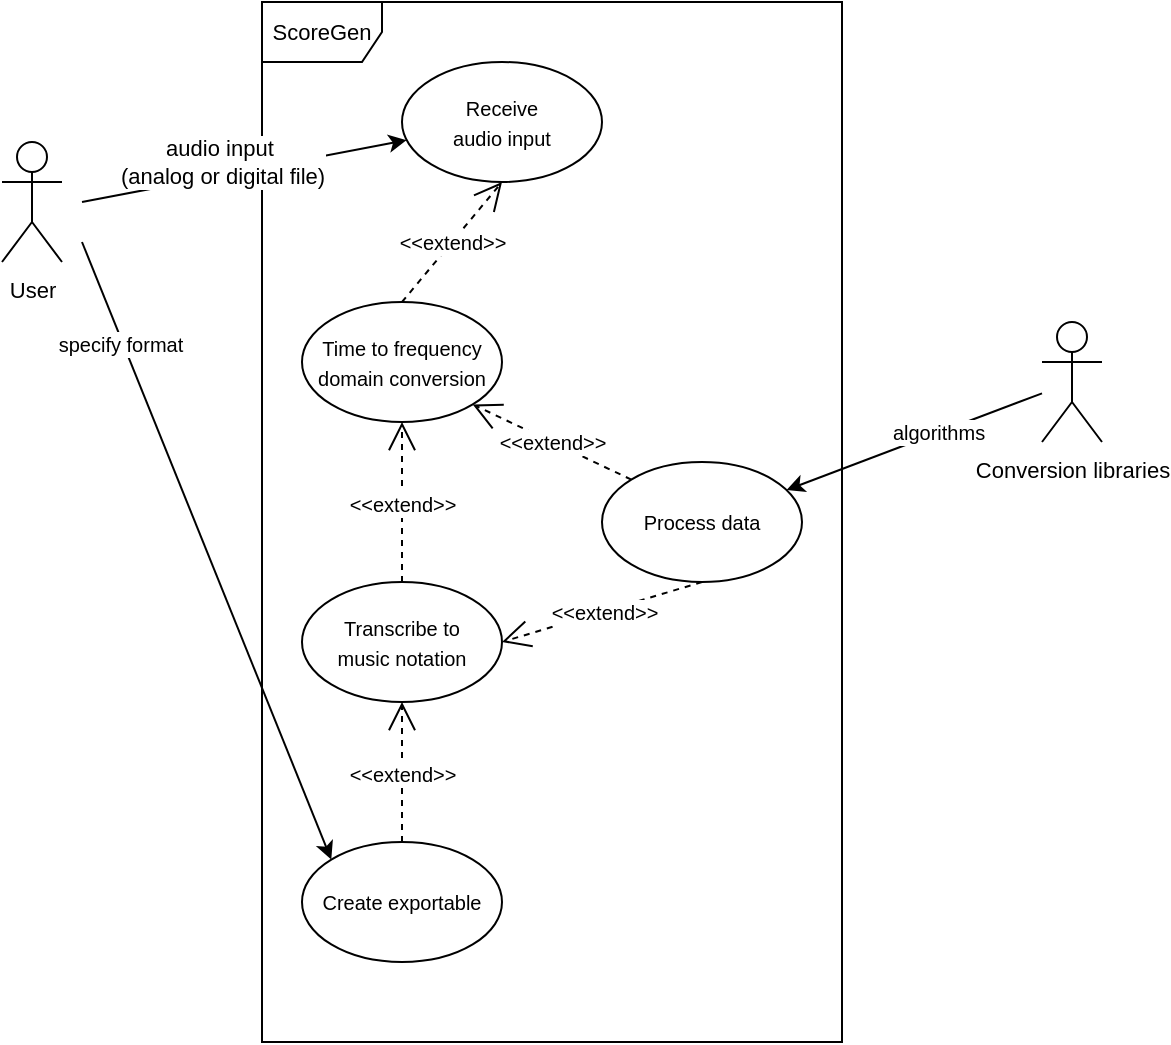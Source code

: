 <mxfile version="24.7.17">
  <diagram name="Page-1" id="LPLkAKs8_BfHticTkDAM">
    <mxGraphModel dx="1194" dy="567" grid="1" gridSize="10" guides="1" tooltips="1" connect="1" arrows="1" fold="1" page="1" pageScale="1" pageWidth="850" pageHeight="1100" math="0" shadow="0">
      <root>
        <mxCell id="0" />
        <mxCell id="1" parent="0" />
        <mxCell id="ZYEr07Mm7UDevHIAI5XF-1" value="&lt;font style=&quot;font-size: 11px;&quot;&gt;ScoreGen&lt;/font&gt;" style="shape=umlFrame;whiteSpace=wrap;html=1;pointerEvents=0;" parent="1" vertex="1">
          <mxGeometry x="260" y="110" width="290" height="520" as="geometry" />
        </mxCell>
        <mxCell id="ZYEr07Mm7UDevHIAI5XF-26" style="rounded=0;orthogonalLoop=1;jettySize=auto;html=1;" parent="1" source="ZYEr07Mm7UDevHIAI5XF-2" target="ZYEr07Mm7UDevHIAI5XF-24" edge="1">
          <mxGeometry relative="1" as="geometry" />
        </mxCell>
        <mxCell id="ZYEr07Mm7UDevHIAI5XF-29" value="&lt;font style=&quot;font-size: 10px;&quot;&gt;algorithms&lt;/font&gt;" style="edgeLabel;html=1;align=center;verticalAlign=middle;resizable=0;points=[];" parent="ZYEr07Mm7UDevHIAI5XF-26" vertex="1" connectable="0">
          <mxGeometry x="-0.185" y="-1" relative="1" as="geometry">
            <mxPoint as="offset" />
          </mxGeometry>
        </mxCell>
        <mxCell id="ZYEr07Mm7UDevHIAI5XF-2" value="&lt;font style=&quot;font-size: 11px;&quot;&gt;Conversion libraries&lt;/font&gt;" style="shape=umlActor;verticalLabelPosition=bottom;verticalAlign=top;html=1;" parent="1" vertex="1">
          <mxGeometry x="650" y="270" width="30" height="60" as="geometry" />
        </mxCell>
        <mxCell id="ZYEr07Mm7UDevHIAI5XF-8" style="rounded=0;orthogonalLoop=1;jettySize=auto;html=1;" parent="1" target="ZYEr07Mm7UDevHIAI5XF-7" edge="1">
          <mxGeometry relative="1" as="geometry">
            <mxPoint x="170" y="210" as="sourcePoint" />
          </mxGeometry>
        </mxCell>
        <mxCell id="ZYEr07Mm7UDevHIAI5XF-9" value="&lt;div&gt;audio input&amp;nbsp;&lt;/div&gt;&lt;div&gt;(analog or digital file)&lt;/div&gt;" style="edgeLabel;html=1;align=center;verticalAlign=middle;resizable=0;points=[];" parent="ZYEr07Mm7UDevHIAI5XF-8" vertex="1" connectable="0">
          <mxGeometry x="-0.237" y="-2" relative="1" as="geometry">
            <mxPoint x="7" y="-10" as="offset" />
          </mxGeometry>
        </mxCell>
        <mxCell id="ZYEr07Mm7UDevHIAI5XF-18" style="rounded=0;orthogonalLoop=1;jettySize=auto;html=1;entryX=0;entryY=0;entryDx=0;entryDy=0;" parent="1" target="ZYEr07Mm7UDevHIAI5XF-17" edge="1">
          <mxGeometry relative="1" as="geometry">
            <mxPoint x="170" y="230" as="sourcePoint" />
          </mxGeometry>
        </mxCell>
        <mxCell id="ZYEr07Mm7UDevHIAI5XF-19" value="&lt;font style=&quot;font-size: 10px;&quot;&gt;specify format&lt;/font&gt;" style="edgeLabel;html=1;align=center;verticalAlign=middle;resizable=0;points=[];" parent="ZYEr07Mm7UDevHIAI5XF-18" vertex="1" connectable="0">
          <mxGeometry x="-0.515" y="2" relative="1" as="geometry">
            <mxPoint x="-13" y="-24" as="offset" />
          </mxGeometry>
        </mxCell>
        <mxCell id="ZYEr07Mm7UDevHIAI5XF-3" value="&lt;font style=&quot;font-size: 11px;&quot;&gt;User&lt;/font&gt;" style="shape=umlActor;verticalLabelPosition=bottom;verticalAlign=top;html=1;" parent="1" vertex="1">
          <mxGeometry x="130" y="180" width="30" height="60" as="geometry" />
        </mxCell>
        <mxCell id="ZYEr07Mm7UDevHIAI5XF-7" value="&lt;font style=&quot;font-size: 10px;&quot;&gt;Receive&lt;br&gt; audio input&lt;/font&gt;" style="ellipse;whiteSpace=wrap;html=1;" parent="1" vertex="1">
          <mxGeometry x="330" y="140" width="100" height="60" as="geometry" />
        </mxCell>
        <mxCell id="ZYEr07Mm7UDevHIAI5XF-10" value="&lt;font style=&quot;font-size: 10px;&quot;&gt;Time to frequency domain conversion&lt;/font&gt;" style="ellipse;whiteSpace=wrap;html=1;" parent="1" vertex="1">
          <mxGeometry x="280" y="260" width="100" height="60" as="geometry" />
        </mxCell>
        <mxCell id="ZYEr07Mm7UDevHIAI5XF-12" value="&lt;font style=&quot;font-size: 10px;&quot;&gt;&amp;lt;&amp;lt;extend&amp;gt;&amp;gt;&lt;/font&gt;" style="endArrow=open;endSize=12;dashed=1;html=1;rounded=0;exitX=0.5;exitY=0;exitDx=0;exitDy=0;entryX=0.5;entryY=1;entryDx=0;entryDy=0;" parent="1" source="ZYEr07Mm7UDevHIAI5XF-10" target="ZYEr07Mm7UDevHIAI5XF-7" edge="1">
          <mxGeometry x="-0.011" width="160" relative="1" as="geometry">
            <mxPoint x="500" y="270" as="sourcePoint" />
            <mxPoint x="340" y="270" as="targetPoint" />
            <mxPoint as="offset" />
          </mxGeometry>
        </mxCell>
        <mxCell id="ZYEr07Mm7UDevHIAI5XF-14" value="&lt;font style=&quot;font-size: 10px;&quot;&gt;Transcribe to &lt;br&gt;music notation&lt;br&gt;&lt;/font&gt;" style="ellipse;whiteSpace=wrap;html=1;" parent="1" vertex="1">
          <mxGeometry x="280" y="400" width="100" height="60" as="geometry" />
        </mxCell>
        <mxCell id="ZYEr07Mm7UDevHIAI5XF-15" value="&lt;font style=&quot;font-size: 10px;&quot;&gt;&amp;lt;&amp;lt;extend&amp;gt;&amp;gt;&lt;/font&gt;" style="endArrow=open;endSize=12;dashed=1;html=1;rounded=0;exitX=0.5;exitY=0;exitDx=0;exitDy=0;entryX=0.5;entryY=1;entryDx=0;entryDy=0;" parent="1" source="ZYEr07Mm7UDevHIAI5XF-14" target="ZYEr07Mm7UDevHIAI5XF-10" edge="1">
          <mxGeometry x="-0.011" width="160" relative="1" as="geometry">
            <mxPoint x="410" y="440" as="sourcePoint" />
            <mxPoint x="390" y="370" as="targetPoint" />
            <mxPoint as="offset" />
          </mxGeometry>
        </mxCell>
        <mxCell id="ZYEr07Mm7UDevHIAI5XF-17" value="&lt;font style=&quot;font-size: 10px;&quot;&gt;Create exportable&lt;br&gt;&lt;/font&gt;" style="ellipse;whiteSpace=wrap;html=1;" parent="1" vertex="1">
          <mxGeometry x="280" y="530" width="100" height="60" as="geometry" />
        </mxCell>
        <mxCell id="ZYEr07Mm7UDevHIAI5XF-21" value="&lt;font style=&quot;font-size: 10px;&quot;&gt;&amp;lt;&amp;lt;extend&amp;gt;&amp;gt;&lt;/font&gt;" style="endArrow=open;endSize=12;dashed=1;html=1;rounded=0;exitX=0.5;exitY=0;exitDx=0;exitDy=0;entryX=0.5;entryY=1;entryDx=0;entryDy=0;" parent="1" source="ZYEr07Mm7UDevHIAI5XF-17" target="ZYEr07Mm7UDevHIAI5XF-14" edge="1">
          <mxGeometry x="-0.011" width="160" relative="1" as="geometry">
            <mxPoint x="359.5" y="550" as="sourcePoint" />
            <mxPoint x="359.5" y="480" as="targetPoint" />
            <mxPoint as="offset" />
          </mxGeometry>
        </mxCell>
        <mxCell id="ZYEr07Mm7UDevHIAI5XF-24" value="&lt;font style=&quot;font-size: 10px;&quot;&gt;Process data&lt;br&gt;&lt;/font&gt;" style="ellipse;whiteSpace=wrap;html=1;" parent="1" vertex="1">
          <mxGeometry x="430" y="340" width="100" height="60" as="geometry" />
        </mxCell>
        <mxCell id="ZYEr07Mm7UDevHIAI5XF-27" value="&lt;font style=&quot;font-size: 10px;&quot;&gt;&amp;lt;&amp;lt;extend&amp;gt;&amp;gt;&lt;/font&gt;" style="endArrow=open;endSize=12;dashed=1;html=1;rounded=0;exitX=0.5;exitY=1;exitDx=0;exitDy=0;entryX=1;entryY=0.5;entryDx=0;entryDy=0;" parent="1" source="ZYEr07Mm7UDevHIAI5XF-24" target="ZYEr07Mm7UDevHIAI5XF-14" edge="1">
          <mxGeometry x="-0.011" width="160" relative="1" as="geometry">
            <mxPoint x="460" y="400" as="sourcePoint" />
            <mxPoint x="450" y="480" as="targetPoint" />
            <mxPoint as="offset" />
          </mxGeometry>
        </mxCell>
        <mxCell id="ZYEr07Mm7UDevHIAI5XF-28" value="&lt;font style=&quot;font-size: 10px;&quot;&gt;&amp;lt;&amp;lt;extend&amp;gt;&amp;gt;&lt;/font&gt;" style="endArrow=open;endSize=12;dashed=1;html=1;rounded=0;exitX=0;exitY=0;exitDx=0;exitDy=0;entryX=1;entryY=1;entryDx=0;entryDy=0;" parent="1" source="ZYEr07Mm7UDevHIAI5XF-24" target="ZYEr07Mm7UDevHIAI5XF-10" edge="1">
          <mxGeometry x="-0.011" width="160" relative="1" as="geometry">
            <mxPoint x="495" y="290" as="sourcePoint" />
            <mxPoint x="410" y="320" as="targetPoint" />
            <mxPoint as="offset" />
          </mxGeometry>
        </mxCell>
      </root>
    </mxGraphModel>
  </diagram>
</mxfile>
